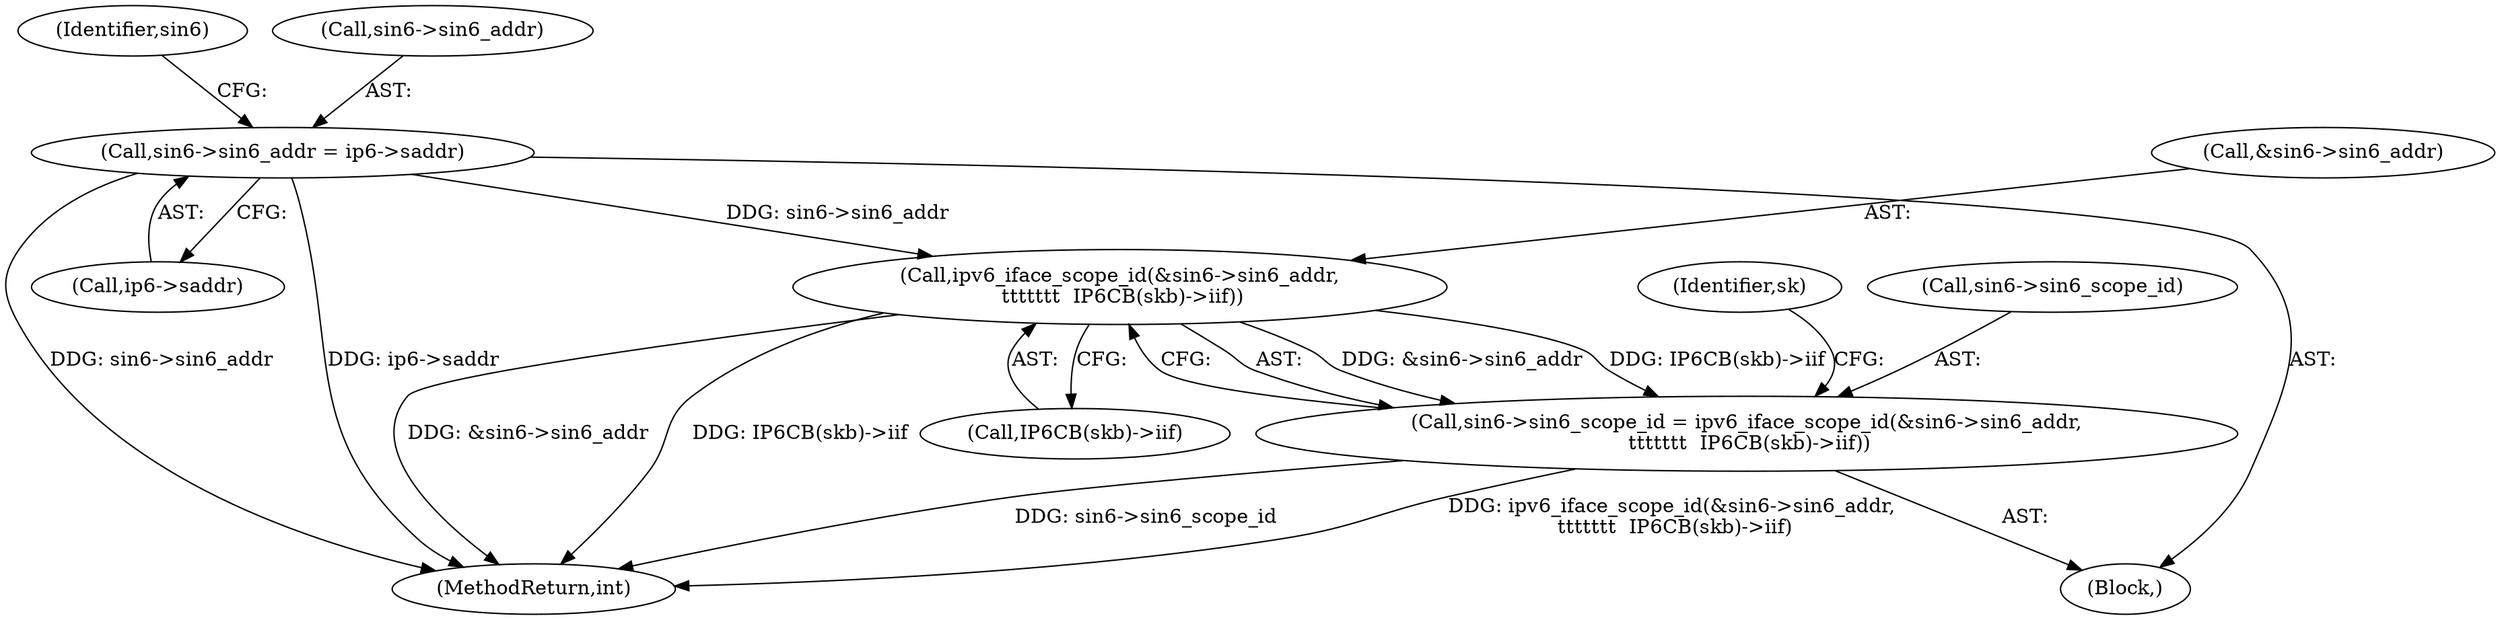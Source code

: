 digraph "0_linux_bceaa90240b6019ed73b49965eac7d167610be69_0@pointer" {
"1000322" [label="(Call,sin6->sin6_addr = ip6->saddr)"];
"1000348" [label="(Call,ipv6_iface_scope_id(&sin6->sin6_addr,\n \t\t\t\t\t\t\t  IP6CB(skb)->iif))"];
"1000344" [label="(Call,sin6->sin6_scope_id = ipv6_iface_scope_id(&sin6->sin6_addr,\n \t\t\t\t\t\t\t  IP6CB(skb)->iif))"];
"1000326" [label="(Call,ip6->saddr)"];
"1000322" [label="(Call,sin6->sin6_addr = ip6->saddr)"];
"1000331" [label="(Identifier,sin6)"];
"1000361" [label="(Identifier,sk)"];
"1000348" [label="(Call,ipv6_iface_scope_id(&sin6->sin6_addr,\n \t\t\t\t\t\t\t  IP6CB(skb)->iif))"];
"1000349" [label="(Call,&sin6->sin6_addr)"];
"1000294" [label="(Block,)"];
"1000344" [label="(Call,sin6->sin6_scope_id = ipv6_iface_scope_id(&sin6->sin6_addr,\n \t\t\t\t\t\t\t  IP6CB(skb)->iif))"];
"1000384" [label="(MethodReturn,int)"];
"1000353" [label="(Call,IP6CB(skb)->iif)"];
"1000323" [label="(Call,sin6->sin6_addr)"];
"1000345" [label="(Call,sin6->sin6_scope_id)"];
"1000322" -> "1000294"  [label="AST: "];
"1000322" -> "1000326"  [label="CFG: "];
"1000323" -> "1000322"  [label="AST: "];
"1000326" -> "1000322"  [label="AST: "];
"1000331" -> "1000322"  [label="CFG: "];
"1000322" -> "1000384"  [label="DDG: ip6->saddr"];
"1000322" -> "1000384"  [label="DDG: sin6->sin6_addr"];
"1000322" -> "1000348"  [label="DDG: sin6->sin6_addr"];
"1000348" -> "1000344"  [label="AST: "];
"1000348" -> "1000353"  [label="CFG: "];
"1000349" -> "1000348"  [label="AST: "];
"1000353" -> "1000348"  [label="AST: "];
"1000344" -> "1000348"  [label="CFG: "];
"1000348" -> "1000384"  [label="DDG: &sin6->sin6_addr"];
"1000348" -> "1000384"  [label="DDG: IP6CB(skb)->iif"];
"1000348" -> "1000344"  [label="DDG: &sin6->sin6_addr"];
"1000348" -> "1000344"  [label="DDG: IP6CB(skb)->iif"];
"1000344" -> "1000294"  [label="AST: "];
"1000345" -> "1000344"  [label="AST: "];
"1000361" -> "1000344"  [label="CFG: "];
"1000344" -> "1000384"  [label="DDG: ipv6_iface_scope_id(&sin6->sin6_addr,\n \t\t\t\t\t\t\t  IP6CB(skb)->iif)"];
"1000344" -> "1000384"  [label="DDG: sin6->sin6_scope_id"];
}
